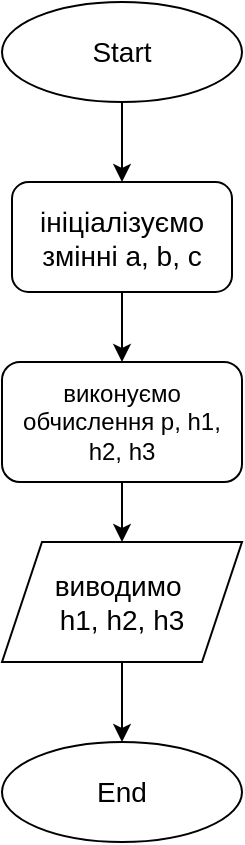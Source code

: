 <mxfile version="24.8.6">
  <diagram name="Сторінка-1" id="Sha_wGeC0516yg2cosqg">
    <mxGraphModel dx="1050" dy="530" grid="1" gridSize="10" guides="1" tooltips="1" connect="1" arrows="1" fold="1" page="1" pageScale="1" pageWidth="827" pageHeight="1169" math="0" shadow="0">
      <root>
        <mxCell id="0" />
        <mxCell id="1" parent="0" />
        <mxCell id="XECzu_e70cmJaumbDTNM-1" value="&lt;font style=&quot;font-size: 14px;&quot;&gt;End&lt;/font&gt;" style="ellipse;whiteSpace=wrap;html=1;" vertex="1" parent="1">
          <mxGeometry x="354" y="410" width="120" height="50" as="geometry" />
        </mxCell>
        <mxCell id="XECzu_e70cmJaumbDTNM-4" style="edgeStyle=orthogonalEdgeStyle;rounded=0;orthogonalLoop=1;jettySize=auto;html=1;exitX=0.5;exitY=1;exitDx=0;exitDy=0;entryX=0.5;entryY=0;entryDx=0;entryDy=0;" edge="1" parent="1" source="XECzu_e70cmJaumbDTNM-2" target="XECzu_e70cmJaumbDTNM-3">
          <mxGeometry relative="1" as="geometry" />
        </mxCell>
        <mxCell id="XECzu_e70cmJaumbDTNM-2" value="&lt;font style=&quot;font-size: 14px;&quot;&gt;Start&lt;/font&gt;" style="ellipse;whiteSpace=wrap;html=1;" vertex="1" parent="1">
          <mxGeometry x="354" y="40" width="120" height="50" as="geometry" />
        </mxCell>
        <mxCell id="XECzu_e70cmJaumbDTNM-6" style="edgeStyle=orthogonalEdgeStyle;rounded=0;orthogonalLoop=1;jettySize=auto;html=1;exitX=0.5;exitY=1;exitDx=0;exitDy=0;entryX=0.5;entryY=0;entryDx=0;entryDy=0;" edge="1" parent="1" source="XECzu_e70cmJaumbDTNM-3" target="XECzu_e70cmJaumbDTNM-5">
          <mxGeometry relative="1" as="geometry" />
        </mxCell>
        <mxCell id="XECzu_e70cmJaumbDTNM-3" value="&lt;font style=&quot;font-size: 14px;&quot;&gt;ініціалізуємо змінні a, b, c&lt;/font&gt;" style="rounded=1;whiteSpace=wrap;html=1;" vertex="1" parent="1">
          <mxGeometry x="359" y="130" width="110" height="55" as="geometry" />
        </mxCell>
        <mxCell id="XECzu_e70cmJaumbDTNM-8" style="edgeStyle=orthogonalEdgeStyle;rounded=0;orthogonalLoop=1;jettySize=auto;html=1;exitX=0.5;exitY=1;exitDx=0;exitDy=0;entryX=0.5;entryY=0;entryDx=0;entryDy=0;" edge="1" parent="1" source="XECzu_e70cmJaumbDTNM-5" target="XECzu_e70cmJaumbDTNM-7">
          <mxGeometry relative="1" as="geometry" />
        </mxCell>
        <mxCell id="XECzu_e70cmJaumbDTNM-5" value="виконуємо обчислення p, h1, h2, h3" style="rounded=1;whiteSpace=wrap;html=1;" vertex="1" parent="1">
          <mxGeometry x="354" y="220" width="120" height="60" as="geometry" />
        </mxCell>
        <mxCell id="XECzu_e70cmJaumbDTNM-9" style="edgeStyle=orthogonalEdgeStyle;rounded=0;orthogonalLoop=1;jettySize=auto;html=1;exitX=0.5;exitY=1;exitDx=0;exitDy=0;entryX=0.5;entryY=0;entryDx=0;entryDy=0;" edge="1" parent="1" source="XECzu_e70cmJaumbDTNM-7" target="XECzu_e70cmJaumbDTNM-1">
          <mxGeometry relative="1" as="geometry" />
        </mxCell>
        <mxCell id="XECzu_e70cmJaumbDTNM-7" value="&lt;font style=&quot;font-size: 14px;&quot;&gt;виводимо&amp;nbsp;&lt;/font&gt;&lt;div style=&quot;font-size: 14px;&quot;&gt;&lt;font style=&quot;font-size: 14px;&quot;&gt;h1, h2, h3&lt;/font&gt;&lt;/div&gt;" style="shape=parallelogram;perimeter=parallelogramPerimeter;whiteSpace=wrap;html=1;fixedSize=1;" vertex="1" parent="1">
          <mxGeometry x="354" y="310" width="120" height="60" as="geometry" />
        </mxCell>
      </root>
    </mxGraphModel>
  </diagram>
</mxfile>
